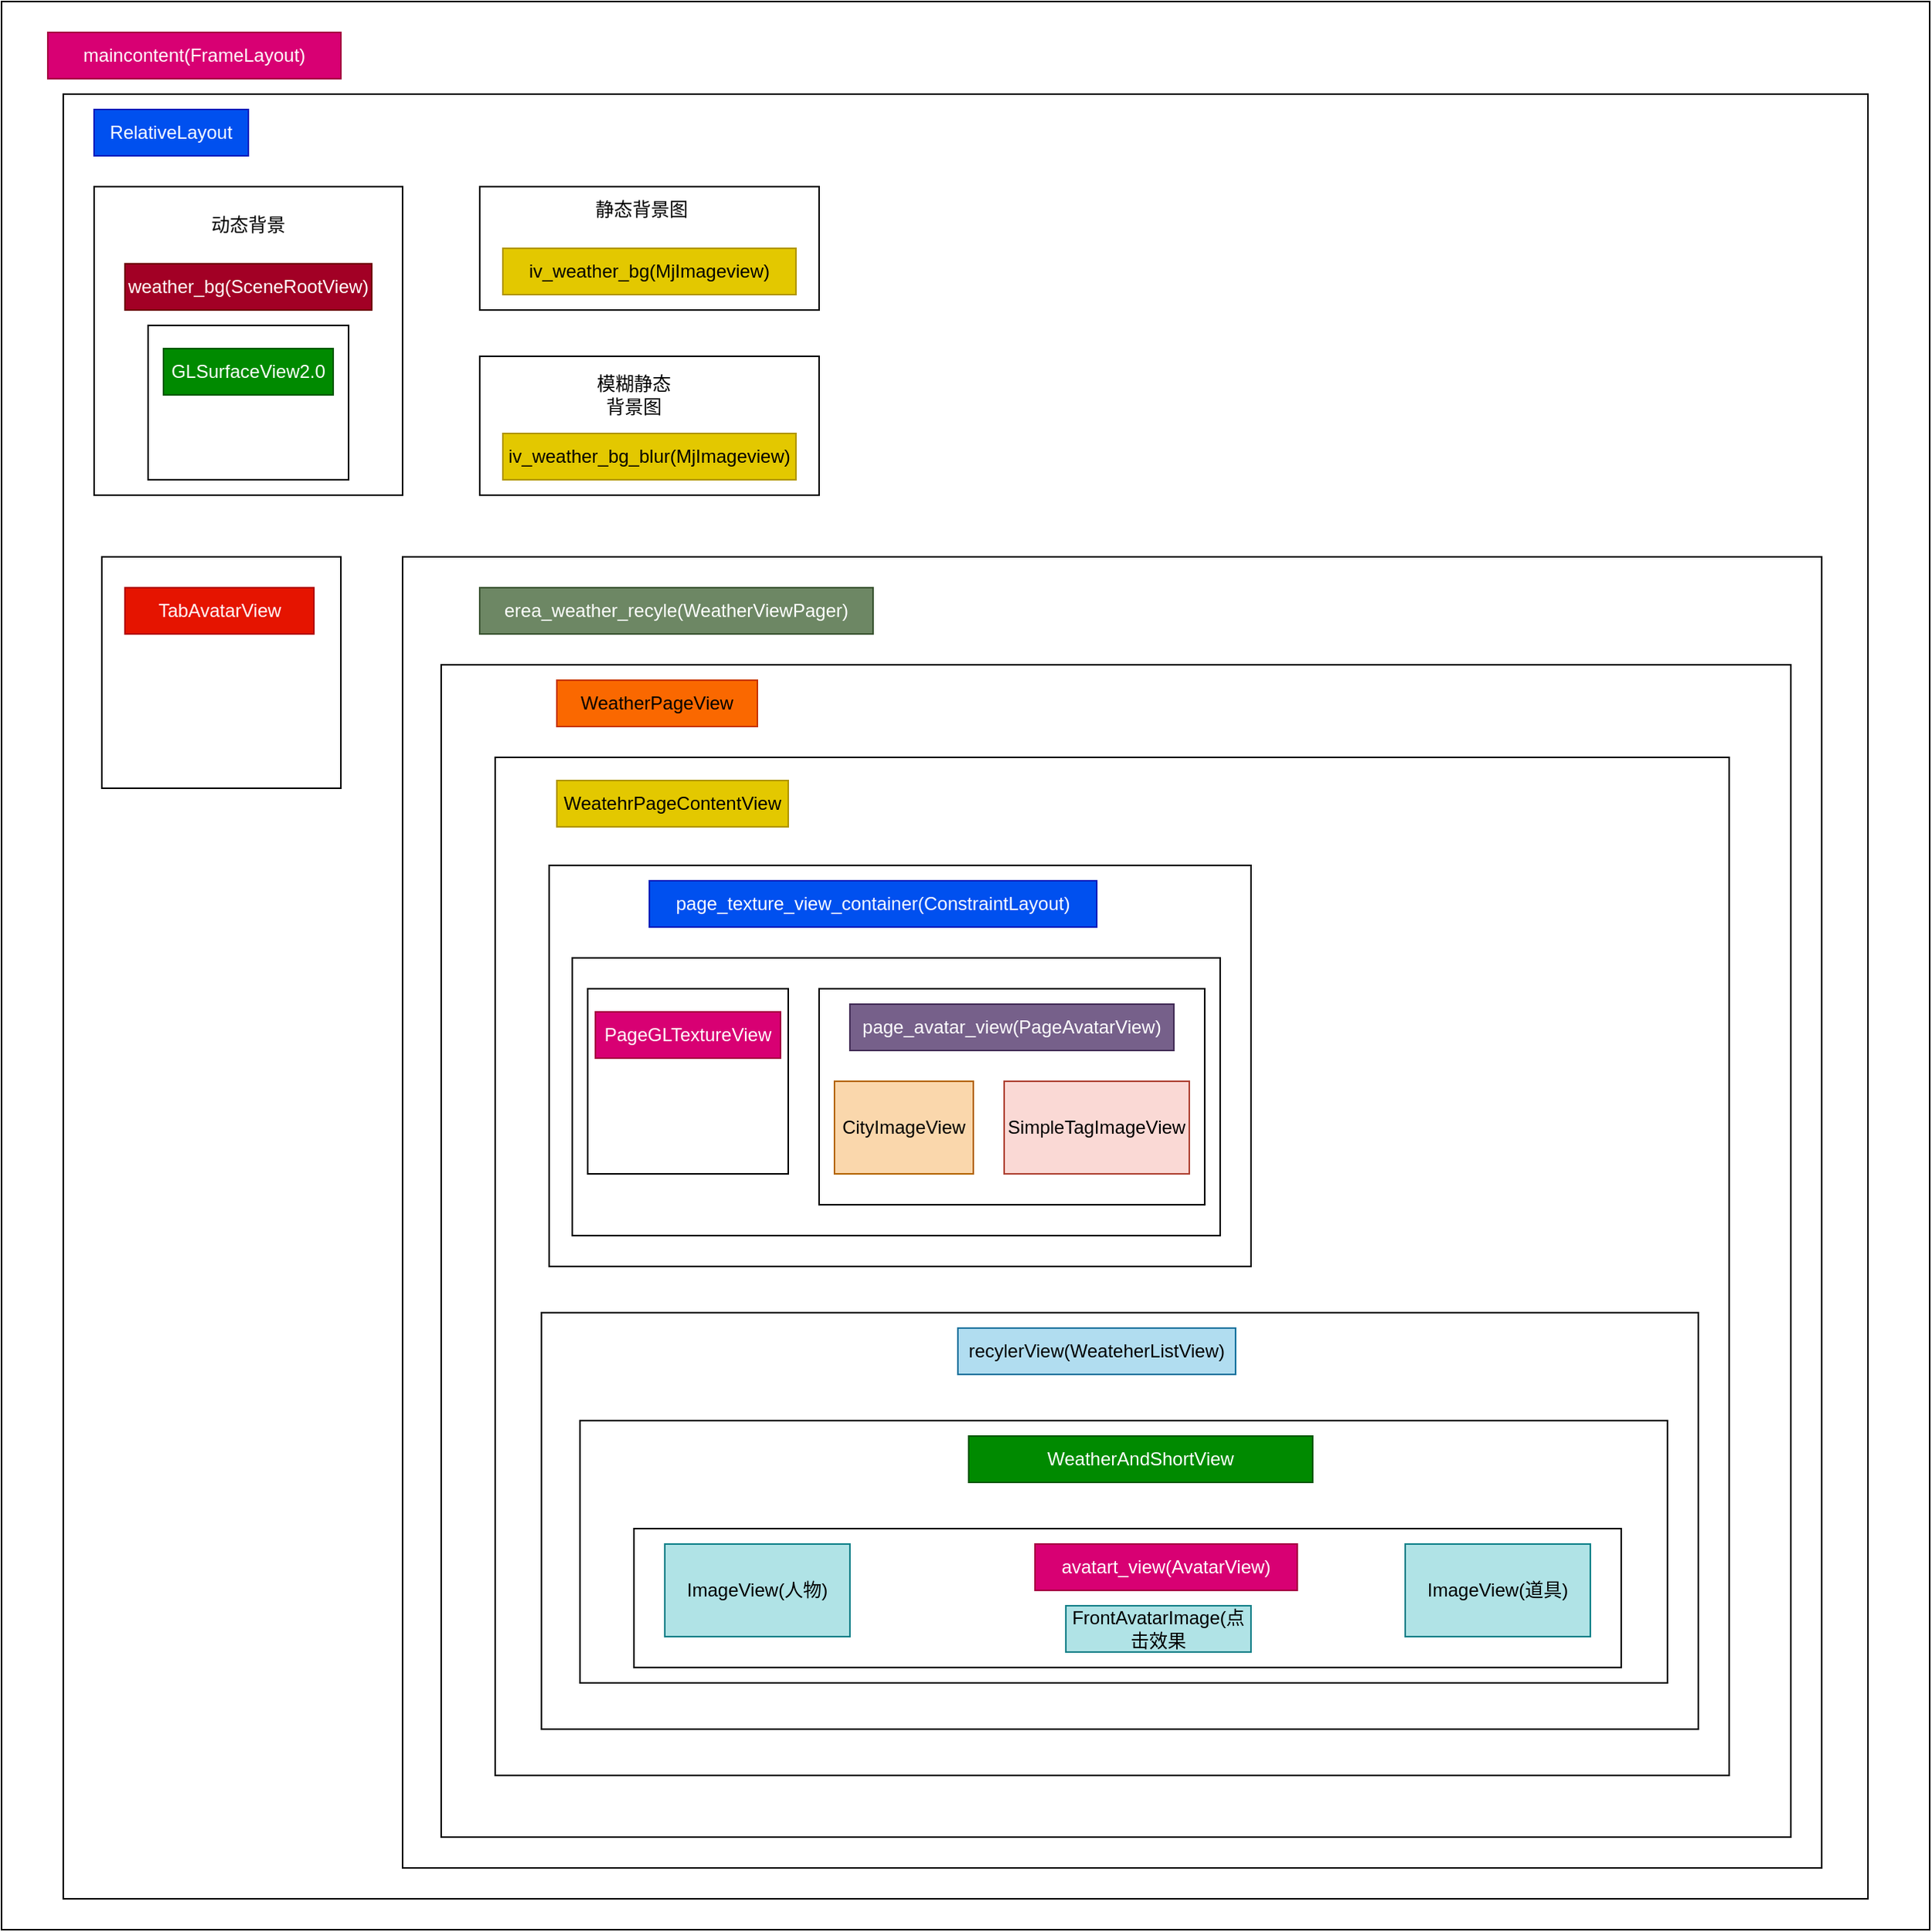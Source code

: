 <mxfile version="24.6.4" type="github">
  <diagram name="第 1 页" id="Jw9xdvwxDHuVv-51iGiA">
    <mxGraphModel dx="3180" dy="1653" grid="1" gridSize="10" guides="1" tooltips="1" connect="1" arrows="1" fold="1" page="1" pageScale="1" pageWidth="827" pageHeight="1169" math="0" shadow="0">
      <root>
        <mxCell id="0" />
        <mxCell id="1" parent="0" />
        <mxCell id="ht3Zp5MMhwOx9jALSoPP-1" value="" style="whiteSpace=wrap;html=1;aspect=fixed;" vertex="1" parent="1">
          <mxGeometry x="140" y="80" width="1250" height="1250" as="geometry" />
        </mxCell>
        <mxCell id="ht3Zp5MMhwOx9jALSoPP-2" value="maincontent(FrameLayout)" style="text;html=1;align=center;verticalAlign=middle;whiteSpace=wrap;rounded=0;fillColor=#d80073;fontColor=#ffffff;strokeColor=#A50040;" vertex="1" parent="1">
          <mxGeometry x="170" y="100" width="190" height="30" as="geometry" />
        </mxCell>
        <mxCell id="ht3Zp5MMhwOx9jALSoPP-3" value="" style="whiteSpace=wrap;html=1;aspect=fixed;" vertex="1" parent="1">
          <mxGeometry x="180" y="140" width="1170" height="1170" as="geometry" />
        </mxCell>
        <mxCell id="ht3Zp5MMhwOx9jALSoPP-4" value="RelativeLayout" style="text;html=1;align=center;verticalAlign=middle;whiteSpace=wrap;rounded=0;fillColor=#0050ef;fontColor=#ffffff;strokeColor=#001DBC;" vertex="1" parent="1">
          <mxGeometry x="200" y="150" width="100" height="30" as="geometry" />
        </mxCell>
        <mxCell id="ht3Zp5MMhwOx9jALSoPP-5" value="" style="whiteSpace=wrap;html=1;aspect=fixed;" vertex="1" parent="1">
          <mxGeometry x="200" y="200" width="200" height="200" as="geometry" />
        </mxCell>
        <mxCell id="ht3Zp5MMhwOx9jALSoPP-6" value="weather_bg(SceneRootView)" style="text;html=1;align=center;verticalAlign=middle;whiteSpace=wrap;rounded=0;fillColor=#a20025;fontColor=#ffffff;strokeColor=#6F0000;" vertex="1" parent="1">
          <mxGeometry x="220" y="250" width="160" height="30" as="geometry" />
        </mxCell>
        <mxCell id="ht3Zp5MMhwOx9jALSoPP-8" value="" style="rounded=0;whiteSpace=wrap;html=1;" vertex="1" parent="1">
          <mxGeometry x="235" y="290" width="130" height="100" as="geometry" />
        </mxCell>
        <mxCell id="ht3Zp5MMhwOx9jALSoPP-9" value="GLSurfaceView2.0" style="text;html=1;align=center;verticalAlign=middle;whiteSpace=wrap;rounded=0;fillColor=#008a00;fontColor=#ffffff;strokeColor=#005700;" vertex="1" parent="1">
          <mxGeometry x="245" y="305" width="110" height="30" as="geometry" />
        </mxCell>
        <mxCell id="ht3Zp5MMhwOx9jALSoPP-10" value="动态背景" style="text;html=1;align=center;verticalAlign=middle;whiteSpace=wrap;rounded=0;" vertex="1" parent="1">
          <mxGeometry x="270" y="210" width="60" height="30" as="geometry" />
        </mxCell>
        <mxCell id="ht3Zp5MMhwOx9jALSoPP-11" value="" style="rounded=0;whiteSpace=wrap;html=1;" vertex="1" parent="1">
          <mxGeometry x="450" y="200" width="220" height="80" as="geometry" />
        </mxCell>
        <mxCell id="ht3Zp5MMhwOx9jALSoPP-12" value="iv_weather_bg(MjImageview)" style="text;html=1;align=center;verticalAlign=middle;whiteSpace=wrap;rounded=0;fillColor=#e3c800;fontColor=#000000;strokeColor=#B09500;" vertex="1" parent="1">
          <mxGeometry x="465" y="240" width="190" height="30" as="geometry" />
        </mxCell>
        <mxCell id="ht3Zp5MMhwOx9jALSoPP-13" value="" style="rounded=0;whiteSpace=wrap;html=1;" vertex="1" parent="1">
          <mxGeometry x="450" y="310" width="220" height="90" as="geometry" />
        </mxCell>
        <mxCell id="ht3Zp5MMhwOx9jALSoPP-14" value="iv_weather_bg_blur(MjImageview)" style="text;html=1;align=center;verticalAlign=middle;whiteSpace=wrap;rounded=0;fillColor=#e3c800;fontColor=#000000;strokeColor=#B09500;" vertex="1" parent="1">
          <mxGeometry x="465" y="360" width="190" height="30" as="geometry" />
        </mxCell>
        <mxCell id="ht3Zp5MMhwOx9jALSoPP-15" value="模糊静态背景图" style="text;html=1;align=center;verticalAlign=middle;whiteSpace=wrap;rounded=0;" vertex="1" parent="1">
          <mxGeometry x="520" y="320" width="60" height="30" as="geometry" />
        </mxCell>
        <mxCell id="ht3Zp5MMhwOx9jALSoPP-16" value="静态背景图" style="text;html=1;align=center;verticalAlign=middle;whiteSpace=wrap;rounded=0;" vertex="1" parent="1">
          <mxGeometry x="520" y="200" width="70" height="30" as="geometry" />
        </mxCell>
        <mxCell id="ht3Zp5MMhwOx9jALSoPP-17" value="" style="rounded=0;whiteSpace=wrap;html=1;" vertex="1" parent="1">
          <mxGeometry x="205" y="440" width="155" height="150" as="geometry" />
        </mxCell>
        <mxCell id="ht3Zp5MMhwOx9jALSoPP-18" value="TabAvatarView" style="text;html=1;align=center;verticalAlign=middle;whiteSpace=wrap;rounded=0;fillColor=#e51400;fontColor=#ffffff;strokeColor=#B20000;" vertex="1" parent="1">
          <mxGeometry x="220" y="460" width="122.5" height="30" as="geometry" />
        </mxCell>
        <mxCell id="ht3Zp5MMhwOx9jALSoPP-19" value="" style="rounded=0;whiteSpace=wrap;html=1;" vertex="1" parent="1">
          <mxGeometry x="400" y="440" width="920" height="850" as="geometry" />
        </mxCell>
        <mxCell id="ht3Zp5MMhwOx9jALSoPP-21" value="erea_weather_recyle(WeatherViewPager)" style="text;html=1;align=center;verticalAlign=middle;whiteSpace=wrap;rounded=0;fillColor=#6d8764;fontColor=#ffffff;strokeColor=#3A5431;" vertex="1" parent="1">
          <mxGeometry x="450" y="460" width="255" height="30" as="geometry" />
        </mxCell>
        <mxCell id="ht3Zp5MMhwOx9jALSoPP-22" value="" style="rounded=0;whiteSpace=wrap;html=1;" vertex="1" parent="1">
          <mxGeometry x="425" y="510" width="875" height="760" as="geometry" />
        </mxCell>
        <mxCell id="ht3Zp5MMhwOx9jALSoPP-23" value="WeatherPageView" style="text;html=1;align=center;verticalAlign=middle;whiteSpace=wrap;rounded=0;fillColor=#fa6800;fontColor=#000000;strokeColor=#C73500;" vertex="1" parent="1">
          <mxGeometry x="500" y="520" width="130" height="30" as="geometry" />
        </mxCell>
        <mxCell id="ht3Zp5MMhwOx9jALSoPP-24" value="" style="rounded=0;whiteSpace=wrap;html=1;" vertex="1" parent="1">
          <mxGeometry x="460" y="570" width="800" height="660" as="geometry" />
        </mxCell>
        <mxCell id="ht3Zp5MMhwOx9jALSoPP-25" value="WeatehrPageContentView" style="text;html=1;align=center;verticalAlign=middle;whiteSpace=wrap;rounded=0;fillColor=#e3c800;fontColor=#000000;strokeColor=#B09500;" vertex="1" parent="1">
          <mxGeometry x="500" y="585" width="150" height="30" as="geometry" />
        </mxCell>
        <mxCell id="ht3Zp5MMhwOx9jALSoPP-26" value="" style="rounded=0;whiteSpace=wrap;html=1;" vertex="1" parent="1">
          <mxGeometry x="495" y="640" width="455" height="260" as="geometry" />
        </mxCell>
        <mxCell id="ht3Zp5MMhwOx9jALSoPP-27" value="page_texture_view_container(ConstraintLayout)" style="text;html=1;align=center;verticalAlign=middle;whiteSpace=wrap;rounded=0;fillColor=#0050ef;fontColor=#ffffff;strokeColor=#001DBC;" vertex="1" parent="1">
          <mxGeometry x="560" y="650" width="290" height="30" as="geometry" />
        </mxCell>
        <mxCell id="ht3Zp5MMhwOx9jALSoPP-28" value="" style="rounded=0;whiteSpace=wrap;html=1;" vertex="1" parent="1">
          <mxGeometry x="510" y="700" width="420" height="180" as="geometry" />
        </mxCell>
        <mxCell id="ht3Zp5MMhwOx9jALSoPP-29" value="" style="rounded=0;whiteSpace=wrap;html=1;" vertex="1" parent="1">
          <mxGeometry x="520" y="720" width="130" height="120" as="geometry" />
        </mxCell>
        <mxCell id="ht3Zp5MMhwOx9jALSoPP-30" value="PageGLTextureView" style="text;html=1;align=center;verticalAlign=middle;whiteSpace=wrap;rounded=0;fillColor=#d80073;fontColor=#ffffff;strokeColor=#A50040;" vertex="1" parent="1">
          <mxGeometry x="525" y="735" width="120" height="30" as="geometry" />
        </mxCell>
        <mxCell id="ht3Zp5MMhwOx9jALSoPP-31" value="" style="rounded=0;whiteSpace=wrap;html=1;" vertex="1" parent="1">
          <mxGeometry x="670" y="720" width="250" height="140" as="geometry" />
        </mxCell>
        <mxCell id="ht3Zp5MMhwOx9jALSoPP-32" value="page_avatar_view(PageAvatarView)" style="text;html=1;align=center;verticalAlign=middle;whiteSpace=wrap;rounded=0;fillColor=#76608a;fontColor=#ffffff;strokeColor=#432D57;" vertex="1" parent="1">
          <mxGeometry x="690" y="730" width="210" height="30" as="geometry" />
        </mxCell>
        <mxCell id="ht3Zp5MMhwOx9jALSoPP-33" value="CityImageView" style="rounded=0;whiteSpace=wrap;html=1;fillColor=#fad7ac;strokeColor=#b46504;" vertex="1" parent="1">
          <mxGeometry x="680" y="780" width="90" height="60" as="geometry" />
        </mxCell>
        <mxCell id="ht3Zp5MMhwOx9jALSoPP-34" value="SimpleTagImageView" style="rounded=0;whiteSpace=wrap;html=1;fillColor=#fad9d5;strokeColor=#ae4132;" vertex="1" parent="1">
          <mxGeometry x="790" y="780" width="120" height="60" as="geometry" />
        </mxCell>
        <mxCell id="ht3Zp5MMhwOx9jALSoPP-35" value="" style="rounded=0;whiteSpace=wrap;html=1;" vertex="1" parent="1">
          <mxGeometry x="490" y="930" width="750" height="270" as="geometry" />
        </mxCell>
        <mxCell id="ht3Zp5MMhwOx9jALSoPP-36" value="recylerView(WeateherListView)" style="text;html=1;align=center;verticalAlign=middle;whiteSpace=wrap;rounded=0;fillColor=#b1ddf0;strokeColor=#10739e;" vertex="1" parent="1">
          <mxGeometry x="760" y="940" width="180" height="30" as="geometry" />
        </mxCell>
        <mxCell id="ht3Zp5MMhwOx9jALSoPP-37" value="" style="rounded=0;whiteSpace=wrap;html=1;" vertex="1" parent="1">
          <mxGeometry x="515" y="1000" width="705" height="170" as="geometry" />
        </mxCell>
        <mxCell id="ht3Zp5MMhwOx9jALSoPP-38" value="WeatherAndShortView" style="text;html=1;align=center;verticalAlign=middle;whiteSpace=wrap;rounded=0;fillColor=#008a00;fontColor=#ffffff;strokeColor=#005700;" vertex="1" parent="1">
          <mxGeometry x="767" y="1010" width="223" height="30" as="geometry" />
        </mxCell>
        <mxCell id="ht3Zp5MMhwOx9jALSoPP-39" value="" style="rounded=0;whiteSpace=wrap;html=1;" vertex="1" parent="1">
          <mxGeometry x="550" y="1070" width="640" height="90" as="geometry" />
        </mxCell>
        <mxCell id="ht3Zp5MMhwOx9jALSoPP-40" value="avatart_view(AvatarView)" style="text;html=1;align=center;verticalAlign=middle;whiteSpace=wrap;rounded=0;fillColor=#d80073;fontColor=#ffffff;strokeColor=#A50040;" vertex="1" parent="1">
          <mxGeometry x="810" y="1080" width="170" height="30" as="geometry" />
        </mxCell>
        <mxCell id="ht3Zp5MMhwOx9jALSoPP-41" value="ImageView(人物)" style="rounded=0;whiteSpace=wrap;html=1;fillColor=#b0e3e6;strokeColor=#0e8088;" vertex="1" parent="1">
          <mxGeometry x="570" y="1080" width="120" height="60" as="geometry" />
        </mxCell>
        <mxCell id="ht3Zp5MMhwOx9jALSoPP-42" value="ImageView(道具)" style="rounded=0;whiteSpace=wrap;html=1;fillColor=#b0e3e6;strokeColor=#0e8088;" vertex="1" parent="1">
          <mxGeometry x="1050" y="1080" width="120" height="60" as="geometry" />
        </mxCell>
        <mxCell id="ht3Zp5MMhwOx9jALSoPP-44" value="FrontAvatarImage(点击效果" style="rounded=0;whiteSpace=wrap;html=1;fillColor=#b0e3e6;strokeColor=#0e8088;" vertex="1" parent="1">
          <mxGeometry x="830" y="1120" width="120" height="30" as="geometry" />
        </mxCell>
      </root>
    </mxGraphModel>
  </diagram>
</mxfile>
